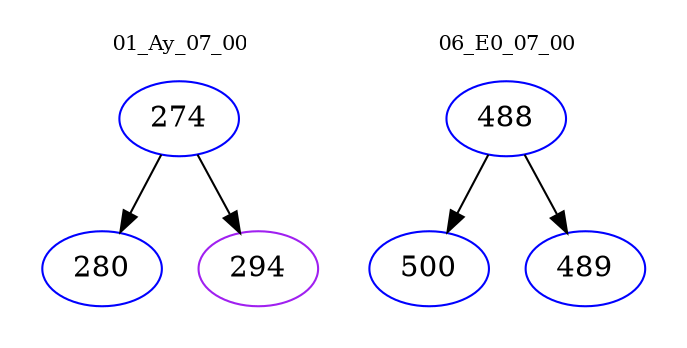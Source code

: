 digraph{
subgraph cluster_0 {
color = white
label = "01_Ay_07_00";
fontsize=10;
T0_274 [label="274", color="blue"]
T0_274 -> T0_280 [color="black"]
T0_280 [label="280", color="blue"]
T0_274 -> T0_294 [color="black"]
T0_294 [label="294", color="purple"]
}
subgraph cluster_1 {
color = white
label = "06_E0_07_00";
fontsize=10;
T1_488 [label="488", color="blue"]
T1_488 -> T1_500 [color="black"]
T1_500 [label="500", color="blue"]
T1_488 -> T1_489 [color="black"]
T1_489 [label="489", color="blue"]
}
}
